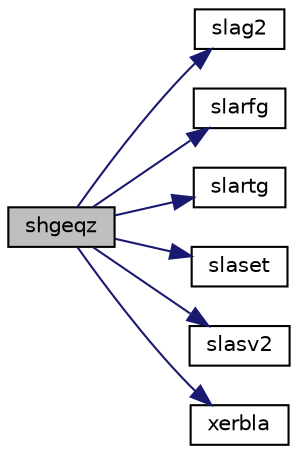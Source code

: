 digraph "shgeqz"
{
 // LATEX_PDF_SIZE
  edge [fontname="Helvetica",fontsize="10",labelfontname="Helvetica",labelfontsize="10"];
  node [fontname="Helvetica",fontsize="10",shape=record];
  rankdir="LR";
  Node1 [label="shgeqz",height=0.2,width=0.4,color="black", fillcolor="grey75", style="filled", fontcolor="black",tooltip="SHGEQZ"];
  Node1 -> Node2 [color="midnightblue",fontsize="10",style="solid",fontname="Helvetica"];
  Node2 [label="slag2",height=0.2,width=0.4,color="black", fillcolor="white", style="filled",URL="$slag2_8f.html#ad3b49c0d866291d36842a3033c6616be",tooltip="SLAG2 computes the eigenvalues of a 2-by-2 generalized eigenvalue problem, with scaling as necessary ..."];
  Node1 -> Node3 [color="midnightblue",fontsize="10",style="solid",fontname="Helvetica"];
  Node3 [label="slarfg",height=0.2,width=0.4,color="black", fillcolor="white", style="filled",URL="$slarfg_8f.html#a1c10a1adfa35b2d5ea15e801287a6a38",tooltip="SLARFG generates an elementary reflector (Householder matrix)."];
  Node1 -> Node4 [color="midnightblue",fontsize="10",style="solid",fontname="Helvetica"];
  Node4 [label="slartg",height=0.2,width=0.4,color="black", fillcolor="white", style="filled",URL="$slartg_8f90.html#a8836d25697ed4d8cc0b7d0f45b558c3b",tooltip="SLARTG generates a plane rotation with real cosine and real sine."];
  Node1 -> Node5 [color="midnightblue",fontsize="10",style="solid",fontname="Helvetica"];
  Node5 [label="slaset",height=0.2,width=0.4,color="black", fillcolor="white", style="filled",URL="$slaset_8f.html#a6174184453f17ad7cc3488044325d5ac",tooltip="SLASET initializes the off-diagonal elements and the diagonal elements of a matrix to given values."];
  Node1 -> Node6 [color="midnightblue",fontsize="10",style="solid",fontname="Helvetica"];
  Node6 [label="slasv2",height=0.2,width=0.4,color="black", fillcolor="white", style="filled",URL="$slasv2_8f.html#a8783434fbc24d465134e5604c5737565",tooltip="SLASV2 computes the singular value decomposition of a 2-by-2 triangular matrix."];
  Node1 -> Node7 [color="midnightblue",fontsize="10",style="solid",fontname="Helvetica"];
  Node7 [label="xerbla",height=0.2,width=0.4,color="black", fillcolor="white", style="filled",URL="$xerbla_8f.html#a377ee61015baf8dea7770b3a404b1c07",tooltip="XERBLA"];
}
